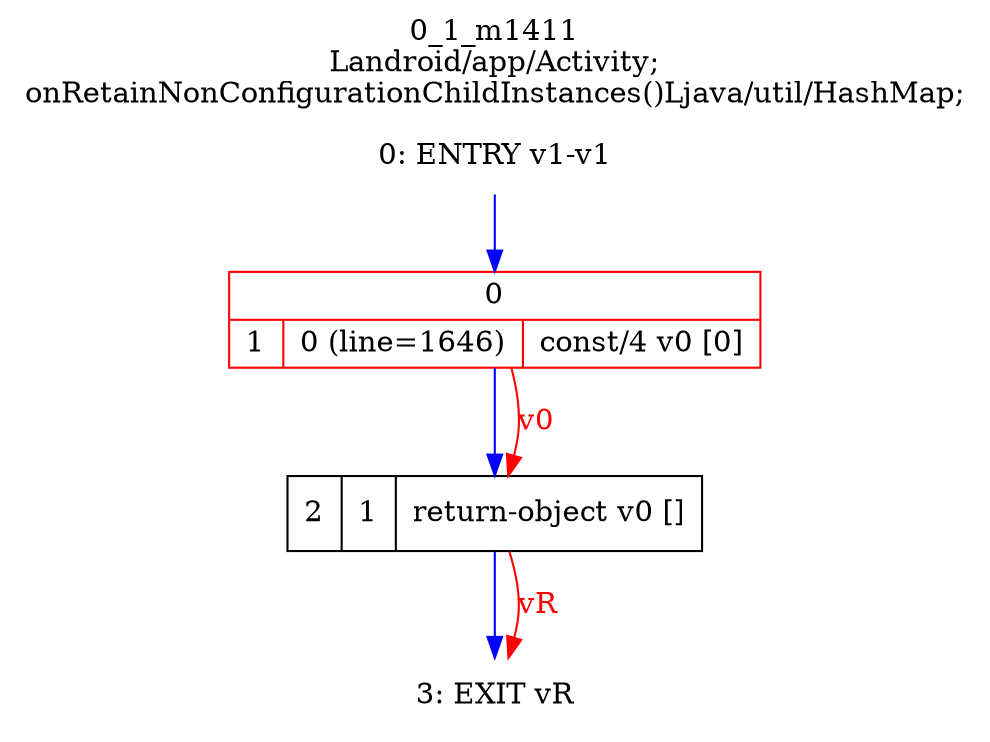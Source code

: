 digraph G {
rankdir=UD;
labelloc=t;
label="0_1_m1411\nLandroid/app/Activity;
onRetainNonConfigurationChildInstances()Ljava/util/HashMap;";
0[label="0: ENTRY v1-v1",shape=plaintext];
1[label="{0|{1|0 (line=1646)|const/4 v0 [0]\l}}",shape=record, color=red];
2[label="2|1|return-object v0 []\l",shape=record];
3[label="3: EXIT vR",shape=plaintext];
0->1 [color=blue, fontcolor=blue,weight=100, taillabel=""];
1->2 [color=blue, fontcolor=blue,weight=100, taillabel=""];
2->3 [color=blue, fontcolor=blue,weight=100, taillabel=""];
1->2 [color=red, fontcolor=red, label="v0"];
2->3 [color=red, fontcolor=red, label="vR"];
}
